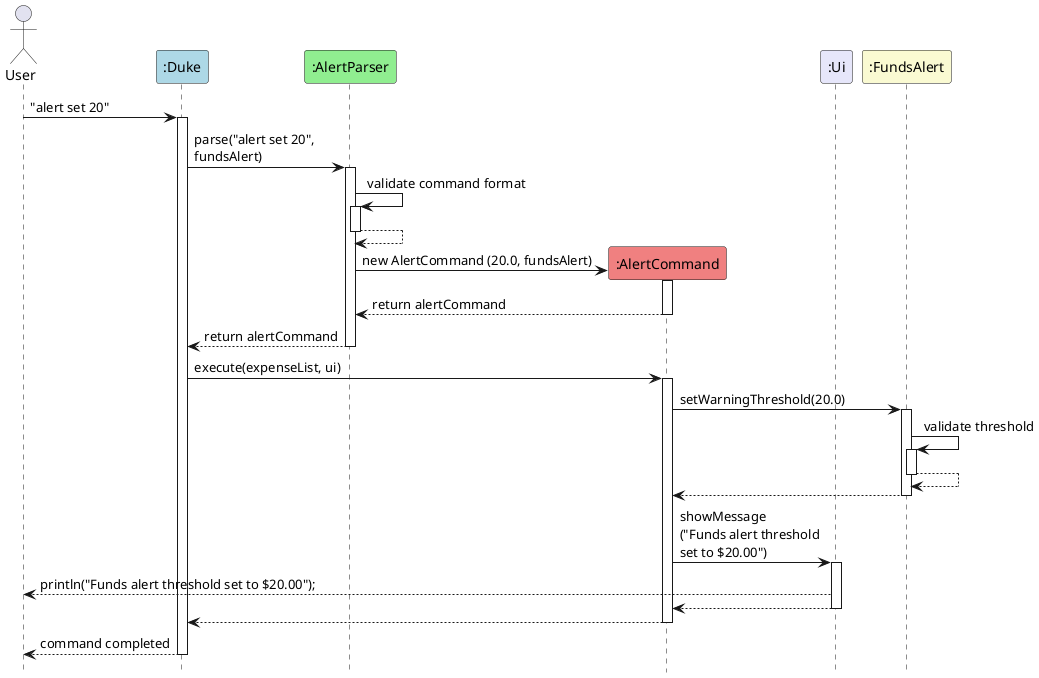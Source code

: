 @startuml
hide footbox

actor User
participant ":Duke" as Duke #LightBlue
participant ":AlertParser" as AlertParser #LightGreen

User -> Duke: "alert set 20"
activate Duke

Duke -> AlertParser: parse("alert set 20",\nfundsAlert)
activate AlertParser

  AlertParser -> AlertParser: validate command format
  activate AlertParser
  AlertParser --> AlertParser
  deactivate AlertParser

create ":AlertCommand" as AlertCommand #LightCoral
AlertParser -> AlertCommand: new AlertCommand (20.0, fundsAlert)
activate AlertCommand
AlertCommand --> AlertParser: return alertCommand
deactivate AlertCommand



participant ":Ui" as Ui #Lavender
participant ":FundsAlert" as FundsAlert #LightGoldenRodYellow

AlertParser --> Duke: return alertCommand
deactivate AlertParser

Duke -> AlertCommand: execute(expenseList, ui)
activate AlertCommand

AlertCommand -> FundsAlert: setWarningThreshold(20.0)
activate FundsAlert

  FundsAlert -> FundsAlert: validate threshold
  activate FundsAlert
  FundsAlert --> FundsAlert
  deactivate FundsAlert

FundsAlert --> AlertCommand
deactivate FundsAlert

AlertCommand -> Ui: showMessage\n("Funds alert threshold\nset to $20.00")
activate Ui
Ui --> User: println("Funds alert threshold set to $20.00");
Ui --> AlertCommand
deactivate Ui

AlertCommand --> Duke
deactivate AlertCommand

Duke --> User: command completed
deactivate Duke
@enduml